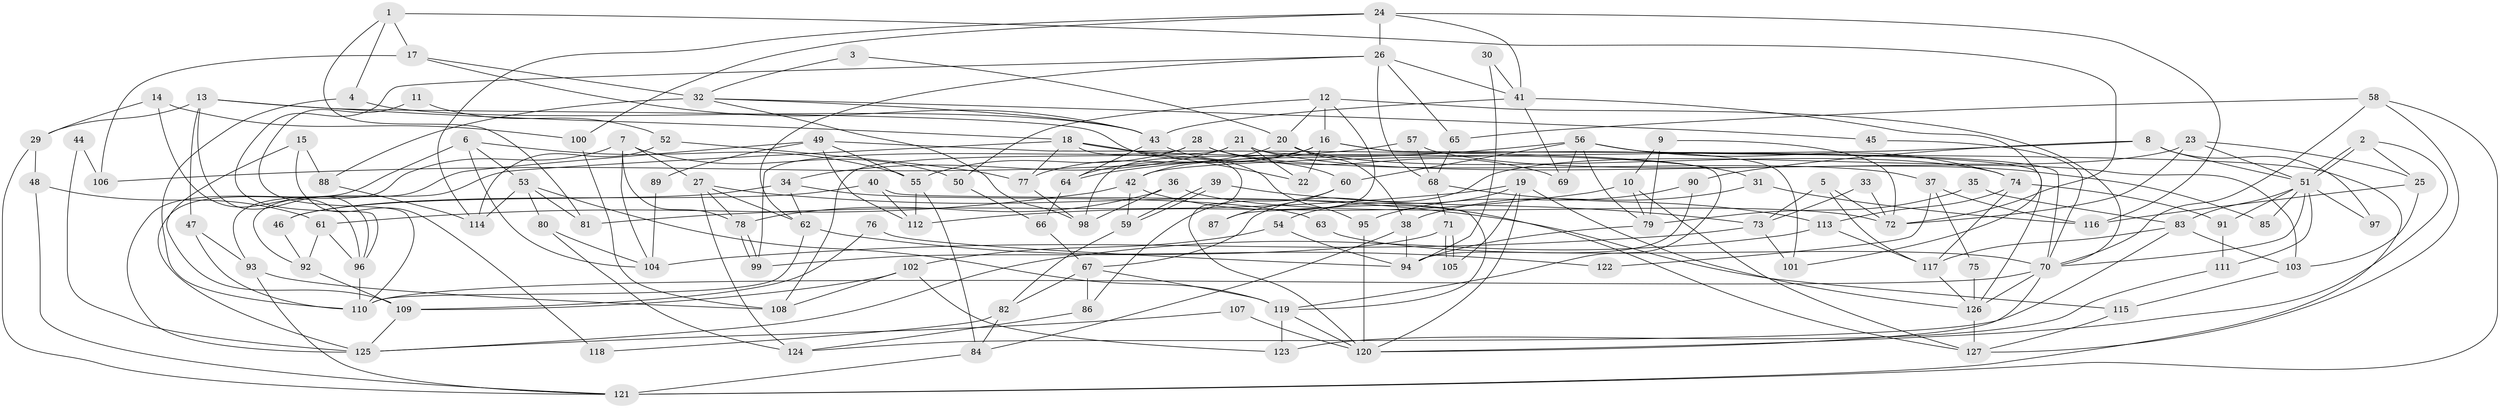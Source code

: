 // Generated by graph-tools (version 1.1) at 2025/36/03/09/25 02:36:24]
// undirected, 127 vertices, 254 edges
graph export_dot {
graph [start="1"]
  node [color=gray90,style=filled];
  1;
  2;
  3;
  4;
  5;
  6;
  7;
  8;
  9;
  10;
  11;
  12;
  13;
  14;
  15;
  16;
  17;
  18;
  19;
  20;
  21;
  22;
  23;
  24;
  25;
  26;
  27;
  28;
  29;
  30;
  31;
  32;
  33;
  34;
  35;
  36;
  37;
  38;
  39;
  40;
  41;
  42;
  43;
  44;
  45;
  46;
  47;
  48;
  49;
  50;
  51;
  52;
  53;
  54;
  55;
  56;
  57;
  58;
  59;
  60;
  61;
  62;
  63;
  64;
  65;
  66;
  67;
  68;
  69;
  70;
  71;
  72;
  73;
  74;
  75;
  76;
  77;
  78;
  79;
  80;
  81;
  82;
  83;
  84;
  85;
  86;
  87;
  88;
  89;
  90;
  91;
  92;
  93;
  94;
  95;
  96;
  97;
  98;
  99;
  100;
  101;
  102;
  103;
  104;
  105;
  106;
  107;
  108;
  109;
  110;
  111;
  112;
  113;
  114;
  115;
  116;
  117;
  118;
  119;
  120;
  121;
  122;
  123;
  124;
  125;
  126;
  127;
  1 -- 81;
  1 -- 72;
  1 -- 4;
  1 -- 17;
  2 -- 51;
  2 -- 51;
  2 -- 25;
  2 -- 120;
  3 -- 20;
  3 -- 32;
  4 -- 110;
  4 -- 43;
  5 -- 72;
  5 -- 117;
  5 -- 73;
  6 -- 53;
  6 -- 125;
  6 -- 55;
  6 -- 104;
  7 -- 125;
  7 -- 78;
  7 -- 27;
  7 -- 50;
  7 -- 104;
  8 -- 51;
  8 -- 42;
  8 -- 90;
  8 -- 97;
  9 -- 10;
  9 -- 79;
  9 -- 72;
  10 -- 127;
  10 -- 112;
  10 -- 79;
  11 -- 110;
  11 -- 52;
  12 -- 70;
  12 -- 16;
  12 -- 20;
  12 -- 50;
  12 -- 87;
  13 -- 47;
  13 -- 95;
  13 -- 18;
  13 -- 29;
  13 -- 96;
  14 -- 29;
  14 -- 96;
  14 -- 100;
  15 -- 109;
  15 -- 88;
  15 -- 118;
  16 -- 42;
  16 -- 98;
  16 -- 22;
  16 -- 64;
  16 -- 70;
  16 -- 126;
  17 -- 43;
  17 -- 32;
  17 -- 106;
  18 -- 120;
  18 -- 22;
  18 -- 31;
  18 -- 77;
  18 -- 92;
  19 -- 126;
  19 -- 120;
  19 -- 54;
  19 -- 81;
  19 -- 105;
  20 -- 74;
  20 -- 38;
  20 -- 77;
  21 -- 108;
  21 -- 22;
  21 -- 34;
  21 -- 85;
  21 -- 101;
  23 -- 67;
  23 -- 72;
  23 -- 25;
  23 -- 51;
  24 -- 26;
  24 -- 41;
  24 -- 100;
  24 -- 114;
  24 -- 116;
  25 -- 116;
  25 -- 103;
  26 -- 65;
  26 -- 41;
  26 -- 62;
  26 -- 68;
  26 -- 96;
  27 -- 62;
  27 -- 78;
  27 -- 115;
  27 -- 124;
  28 -- 99;
  28 -- 55;
  28 -- 37;
  28 -- 69;
  29 -- 48;
  29 -- 121;
  30 -- 41;
  30 -- 94;
  31 -- 38;
  31 -- 116;
  32 -- 43;
  32 -- 45;
  32 -- 88;
  32 -- 98;
  33 -- 72;
  33 -- 73;
  34 -- 62;
  34 -- 46;
  34 -- 63;
  35 -- 83;
  35 -- 79;
  36 -- 98;
  36 -- 78;
  36 -- 72;
  37 -- 116;
  37 -- 75;
  37 -- 122;
  38 -- 94;
  38 -- 84;
  39 -- 73;
  39 -- 59;
  39 -- 59;
  40 -- 46;
  40 -- 112;
  40 -- 119;
  41 -- 101;
  41 -- 69;
  41 -- 43;
  42 -- 127;
  42 -- 59;
  42 -- 61;
  43 -- 60;
  43 -- 64;
  44 -- 106;
  44 -- 125;
  45 -- 70;
  46 -- 92;
  47 -- 93;
  47 -- 110;
  48 -- 61;
  48 -- 121;
  49 -- 119;
  49 -- 55;
  49 -- 89;
  49 -- 93;
  49 -- 112;
  50 -- 66;
  51 -- 70;
  51 -- 83;
  51 -- 85;
  51 -- 91;
  51 -- 97;
  51 -- 111;
  52 -- 77;
  52 -- 114;
  53 -- 119;
  53 -- 80;
  53 -- 81;
  53 -- 114;
  54 -- 102;
  54 -- 94;
  55 -- 84;
  55 -- 112;
  56 -- 121;
  56 -- 64;
  56 -- 60;
  56 -- 69;
  56 -- 74;
  56 -- 79;
  57 -- 68;
  57 -- 103;
  57 -- 106;
  58 -- 127;
  58 -- 70;
  58 -- 65;
  58 -- 121;
  59 -- 82;
  60 -- 86;
  60 -- 87;
  61 -- 96;
  61 -- 92;
  62 -- 110;
  62 -- 122;
  63 -- 70;
  64 -- 66;
  65 -- 68;
  66 -- 67;
  67 -- 119;
  67 -- 82;
  67 -- 86;
  68 -- 113;
  68 -- 71;
  70 -- 110;
  70 -- 120;
  70 -- 126;
  71 -- 105;
  71 -- 105;
  71 -- 99;
  73 -- 104;
  73 -- 101;
  74 -- 117;
  74 -- 91;
  74 -- 113;
  75 -- 126;
  76 -- 109;
  76 -- 94;
  77 -- 98;
  78 -- 99;
  78 -- 99;
  79 -- 94;
  80 -- 104;
  80 -- 124;
  82 -- 84;
  82 -- 118;
  83 -- 124;
  83 -- 103;
  83 -- 117;
  84 -- 121;
  86 -- 124;
  88 -- 114;
  89 -- 104;
  90 -- 94;
  90 -- 95;
  91 -- 111;
  92 -- 109;
  93 -- 121;
  93 -- 108;
  95 -- 120;
  96 -- 110;
  100 -- 108;
  102 -- 108;
  102 -- 123;
  102 -- 109;
  103 -- 115;
  107 -- 120;
  107 -- 125;
  109 -- 125;
  111 -- 123;
  113 -- 117;
  113 -- 125;
  115 -- 127;
  117 -- 126;
  119 -- 120;
  119 -- 123;
  126 -- 127;
}
